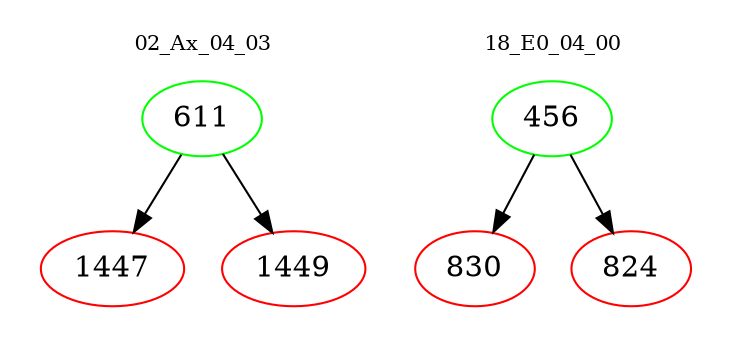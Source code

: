 digraph{
subgraph cluster_0 {
color = white
label = "02_Ax_04_03";
fontsize=10;
T0_611 [label="611", color="green"]
T0_611 -> T0_1447 [color="black"]
T0_1447 [label="1447", color="red"]
T0_611 -> T0_1449 [color="black"]
T0_1449 [label="1449", color="red"]
}
subgraph cluster_1 {
color = white
label = "18_E0_04_00";
fontsize=10;
T1_456 [label="456", color="green"]
T1_456 -> T1_830 [color="black"]
T1_830 [label="830", color="red"]
T1_456 -> T1_824 [color="black"]
T1_824 [label="824", color="red"]
}
}
